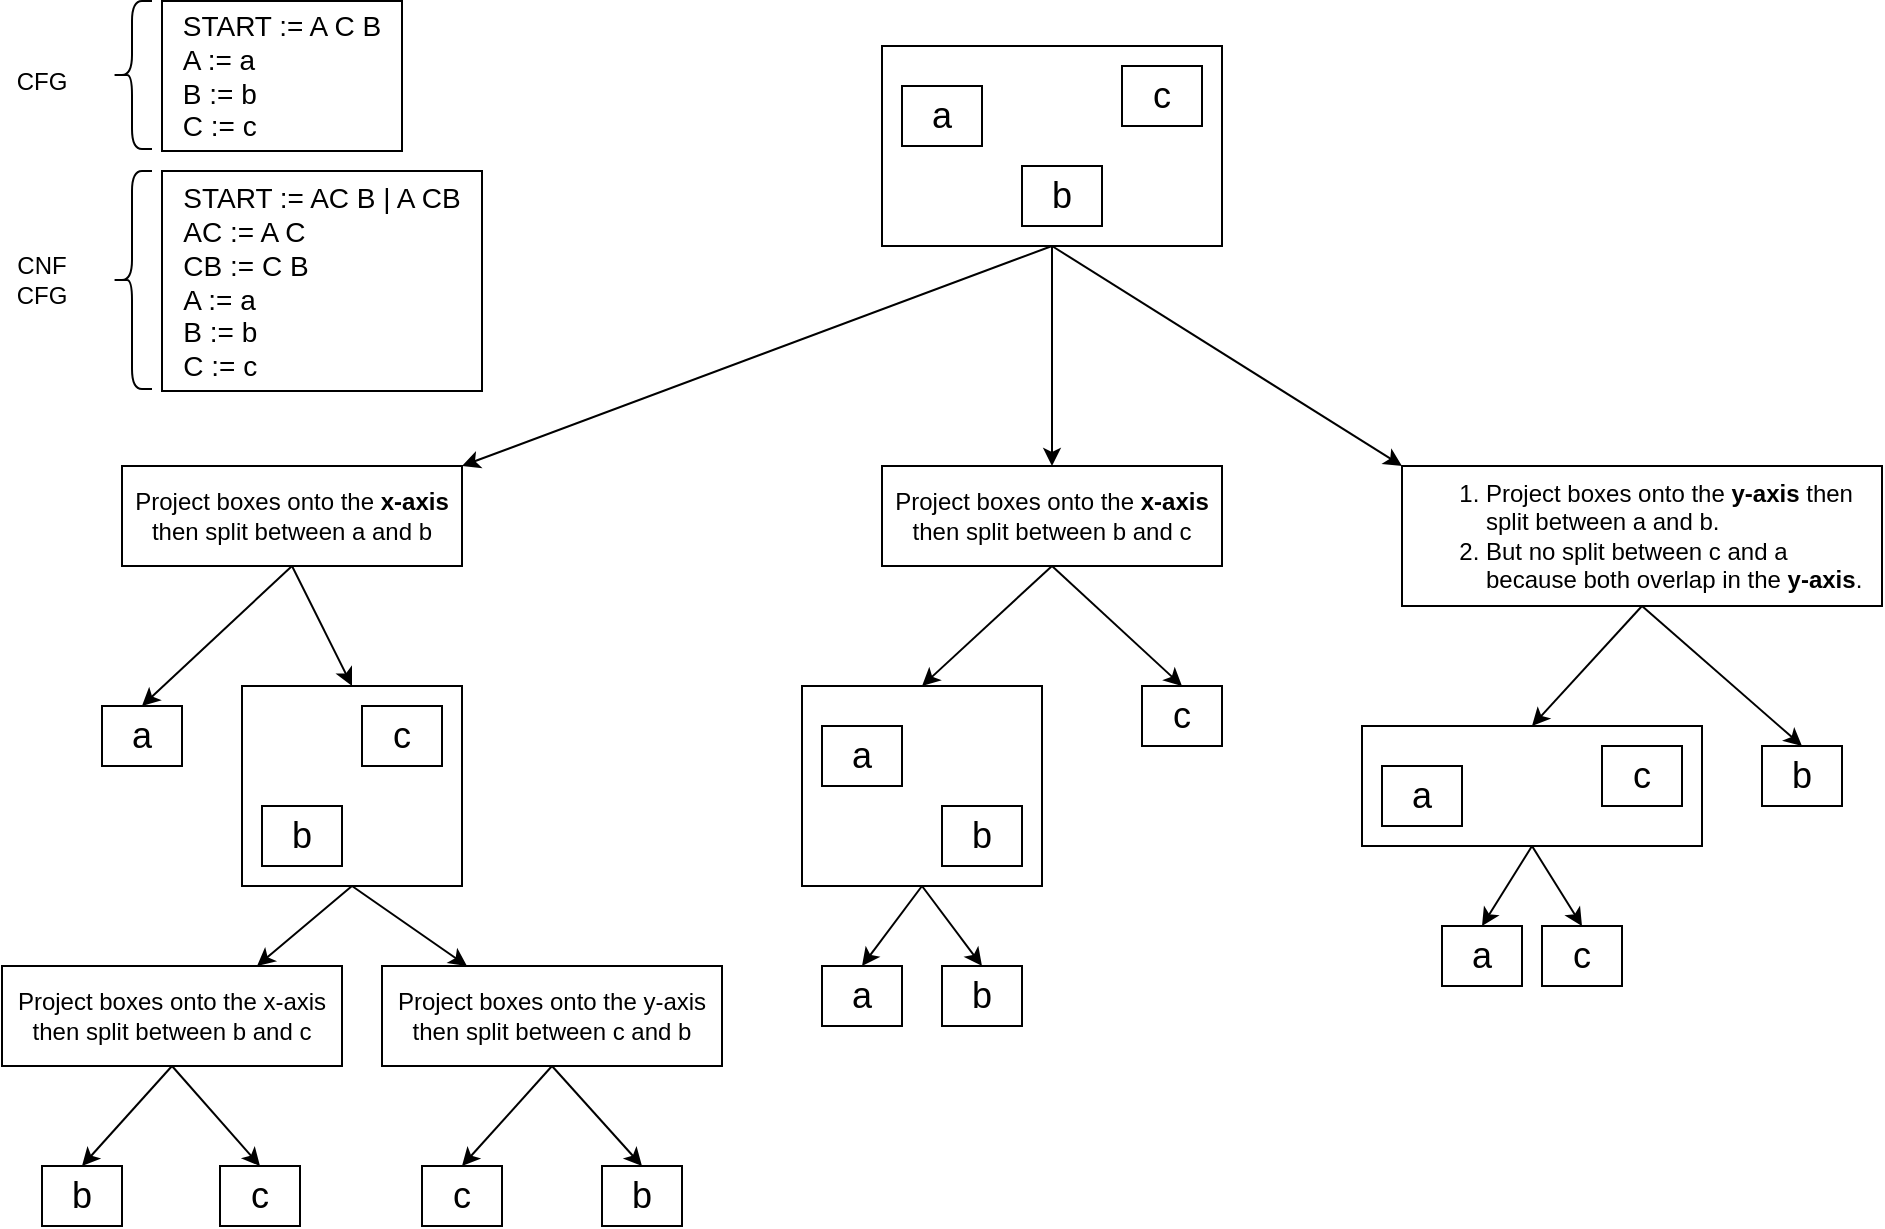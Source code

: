 <mxfile version="14.5.7" type="device"><diagram id="IZyszQGfVREbyUmM1vYL" name="Page-1"><mxGraphModel dx="2036" dy="1845" grid="1" gridSize="10" guides="1" tooltips="1" connect="1" arrows="1" fold="1" page="1" pageScale="1" pageWidth="850" pageHeight="1100" math="0" shadow="0"><root><mxCell id="0"/><mxCell id="1" parent="0"/><mxCell id="c93bnquVOY5kiUs1YnkU-47" value="" style="edgeStyle=orthogonalEdgeStyle;rounded=0;orthogonalLoop=1;jettySize=auto;html=1;" edge="1" parent="1" source="c93bnquVOY5kiUs1YnkU-4" target="c93bnquVOY5kiUs1YnkU-32"><mxGeometry relative="1" as="geometry"/></mxCell><mxCell id="c93bnquVOY5kiUs1YnkU-4" value="" style="rounded=0;whiteSpace=wrap;html=1;" vertex="1" parent="1"><mxGeometry x="320" y="10" width="170" height="100" as="geometry"/></mxCell><mxCell id="c93bnquVOY5kiUs1YnkU-1" value="&lt;font style=&quot;font-size: 18px&quot;&gt;a&lt;/font&gt;" style="rounded=0;whiteSpace=wrap;html=1;" vertex="1" parent="1"><mxGeometry x="330" y="30" width="40" height="30" as="geometry"/></mxCell><mxCell id="c93bnquVOY5kiUs1YnkU-2" value="&lt;font style=&quot;font-size: 18px&quot;&gt;b&lt;/font&gt;" style="rounded=0;whiteSpace=wrap;html=1;" vertex="1" parent="1"><mxGeometry x="390" y="70" width="40" height="30" as="geometry"/></mxCell><mxCell id="c93bnquVOY5kiUs1YnkU-3" value="&lt;font style=&quot;font-size: 18px&quot;&gt;c&lt;/font&gt;" style="rounded=0;whiteSpace=wrap;html=1;" vertex="1" parent="1"><mxGeometry x="440" y="20" width="40" height="30" as="geometry"/></mxCell><mxCell id="c93bnquVOY5kiUs1YnkU-6" value="" style="rounded=0;whiteSpace=wrap;html=1;" vertex="1" parent="1"><mxGeometry x="280" y="330" width="120" height="100" as="geometry"/></mxCell><mxCell id="c93bnquVOY5kiUs1YnkU-7" value="&lt;font style=&quot;font-size: 18px&quot;&gt;a&lt;/font&gt;" style="rounded=0;whiteSpace=wrap;html=1;" vertex="1" parent="1"><mxGeometry x="290" y="350" width="40" height="30" as="geometry"/></mxCell><mxCell id="c93bnquVOY5kiUs1YnkU-8" value="&lt;font style=&quot;font-size: 18px&quot;&gt;b&lt;/font&gt;" style="rounded=0;whiteSpace=wrap;html=1;" vertex="1" parent="1"><mxGeometry x="350" y="390" width="40" height="30" as="geometry"/></mxCell><mxCell id="c93bnquVOY5kiUs1YnkU-9" value="&lt;font style=&quot;font-size: 18px&quot;&gt;c&lt;/font&gt;" style="rounded=0;whiteSpace=wrap;html=1;" vertex="1" parent="1"><mxGeometry x="450" y="330" width="40" height="30" as="geometry"/></mxCell><mxCell id="c93bnquVOY5kiUs1YnkU-18" value="" style="rounded=0;whiteSpace=wrap;html=1;" vertex="1" parent="1"><mxGeometry x="560" y="350" width="170" height="60" as="geometry"/></mxCell><mxCell id="c93bnquVOY5kiUs1YnkU-19" value="&lt;font style=&quot;font-size: 18px&quot;&gt;a&lt;/font&gt;" style="rounded=0;whiteSpace=wrap;html=1;" vertex="1" parent="1"><mxGeometry x="570" y="370" width="40" height="30" as="geometry"/></mxCell><mxCell id="c93bnquVOY5kiUs1YnkU-20" value="&lt;font style=&quot;font-size: 18px&quot;&gt;b&lt;/font&gt;" style="rounded=0;whiteSpace=wrap;html=1;" vertex="1" parent="1"><mxGeometry x="760" y="360" width="40" height="30" as="geometry"/></mxCell><mxCell id="c93bnquVOY5kiUs1YnkU-21" value="&lt;font style=&quot;font-size: 18px&quot;&gt;c&lt;/font&gt;" style="rounded=0;whiteSpace=wrap;html=1;" vertex="1" parent="1"><mxGeometry x="680" y="360" width="40" height="30" as="geometry"/></mxCell><mxCell id="c93bnquVOY5kiUs1YnkU-23" value="&lt;font style=&quot;font-size: 18px&quot;&gt;a&lt;/font&gt;" style="rounded=0;whiteSpace=wrap;html=1;" vertex="1" parent="1"><mxGeometry x="290" y="470" width="40" height="30" as="geometry"/></mxCell><mxCell id="c93bnquVOY5kiUs1YnkU-24" value="&lt;font style=&quot;font-size: 18px&quot;&gt;b&lt;/font&gt;" style="rounded=0;whiteSpace=wrap;html=1;" vertex="1" parent="1"><mxGeometry x="350" y="470" width="40" height="30" as="geometry"/></mxCell><mxCell id="c93bnquVOY5kiUs1YnkU-30" value="&lt;font style=&quot;font-size: 18px&quot;&gt;a&lt;/font&gt;" style="rounded=0;whiteSpace=wrap;html=1;" vertex="1" parent="1"><mxGeometry x="600" y="450" width="40" height="30" as="geometry"/></mxCell><mxCell id="c93bnquVOY5kiUs1YnkU-31" value="&lt;font style=&quot;font-size: 18px&quot;&gt;c&lt;/font&gt;" style="rounded=0;whiteSpace=wrap;html=1;" vertex="1" parent="1"><mxGeometry x="650" y="450" width="40" height="30" as="geometry"/></mxCell><mxCell id="c93bnquVOY5kiUs1YnkU-32" value="Project boxes onto the &lt;b&gt;x-axis&lt;/b&gt; then split between b and c" style="text;html=1;fillColor=none;align=center;verticalAlign=middle;whiteSpace=wrap;rounded=0;strokeColor=#000000;spacingTop=0;" vertex="1" parent="1"><mxGeometry x="320" y="220" width="170" height="50" as="geometry"/></mxCell><mxCell id="c93bnquVOY5kiUs1YnkU-34" value="&lt;ol&gt;&lt;li&gt;Project boxes onto the &lt;b&gt;y-axis&lt;/b&gt; then split between a and b.&lt;/li&gt;&lt;li&gt;But no split between c and a because both overlap in the &lt;b&gt;y-axis&lt;/b&gt;.&lt;/li&gt;&lt;/ol&gt;" style="text;html=1;fillColor=none;align=left;verticalAlign=middle;whiteSpace=wrap;rounded=0;strokeColor=#000000;" vertex="1" parent="1"><mxGeometry x="580" y="220" width="240" height="70" as="geometry"/></mxCell><mxCell id="c93bnquVOY5kiUs1YnkU-39" value="" style="endArrow=classic;html=1;entryX=0.5;entryY=0;entryDx=0;entryDy=0;exitX=0.5;exitY=1;exitDx=0;exitDy=0;" edge="1" parent="1" source="c93bnquVOY5kiUs1YnkU-32" target="c93bnquVOY5kiUs1YnkU-9"><mxGeometry width="50" height="50" relative="1" as="geometry"><mxPoint x="405" y="270" as="sourcePoint"/><mxPoint x="825" y="310" as="targetPoint"/></mxGeometry></mxCell><mxCell id="c93bnquVOY5kiUs1YnkU-41" value="" style="endArrow=classic;html=1;exitX=0.5;exitY=1;exitDx=0;exitDy=0;entryX=0.5;entryY=0;entryDx=0;entryDy=0;" edge="1" parent="1" source="c93bnquVOY5kiUs1YnkU-32" target="c93bnquVOY5kiUs1YnkU-6"><mxGeometry width="50" height="50" relative="1" as="geometry"><mxPoint x="775" y="360" as="sourcePoint"/><mxPoint x="825" y="310" as="targetPoint"/></mxGeometry></mxCell><mxCell id="c93bnquVOY5kiUs1YnkU-42" value="" style="endArrow=classic;html=1;exitX=0.5;exitY=1;exitDx=0;exitDy=0;entryX=0.5;entryY=0;entryDx=0;entryDy=0;" edge="1" parent="1" source="c93bnquVOY5kiUs1YnkU-6" target="c93bnquVOY5kiUs1YnkU-23"><mxGeometry width="50" height="50" relative="1" as="geometry"><mxPoint x="750" y="350" as="sourcePoint"/><mxPoint x="800" y="300" as="targetPoint"/></mxGeometry></mxCell><mxCell id="c93bnquVOY5kiUs1YnkU-43" value="" style="endArrow=classic;html=1;exitX=0.5;exitY=1;exitDx=0;exitDy=0;entryX=0.5;entryY=0;entryDx=0;entryDy=0;" edge="1" parent="1" source="c93bnquVOY5kiUs1YnkU-6" target="c93bnquVOY5kiUs1YnkU-24"><mxGeometry width="50" height="50" relative="1" as="geometry"><mxPoint x="350" y="440" as="sourcePoint"/><mxPoint x="320" y="480" as="targetPoint"/></mxGeometry></mxCell><mxCell id="c93bnquVOY5kiUs1YnkU-57" value="" style="endArrow=classic;html=1;exitX=0.5;exitY=1;exitDx=0;exitDy=0;entryX=0;entryY=0;entryDx=0;entryDy=0;" edge="1" parent="1" source="c93bnquVOY5kiUs1YnkU-4" target="c93bnquVOY5kiUs1YnkU-34"><mxGeometry width="50" height="50" relative="1" as="geometry"><mxPoint x="650" y="110" as="sourcePoint"/><mxPoint x="700" y="60" as="targetPoint"/></mxGeometry></mxCell><mxCell id="c93bnquVOY5kiUs1YnkU-58" value="" style="endArrow=classic;html=1;exitX=0.5;exitY=1;exitDx=0;exitDy=0;entryX=1;entryY=0;entryDx=0;entryDy=0;" edge="1" parent="1" source="c93bnquVOY5kiUs1YnkU-4" target="c93bnquVOY5kiUs1YnkU-33"><mxGeometry width="50" height="50" relative="1" as="geometry"><mxPoint x="190" y="160" as="sourcePoint"/><mxPoint x="240" y="110" as="targetPoint"/></mxGeometry></mxCell><mxCell id="c93bnquVOY5kiUs1YnkU-59" value="" style="endArrow=classic;html=1;exitX=0.5;exitY=1;exitDx=0;exitDy=0;entryX=0.5;entryY=0;entryDx=0;entryDy=0;" edge="1" parent="1" source="c93bnquVOY5kiUs1YnkU-18" target="c93bnquVOY5kiUs1YnkU-30"><mxGeometry width="50" height="50" relative="1" as="geometry"><mxPoint x="550" y="570" as="sourcePoint"/><mxPoint x="600" y="520" as="targetPoint"/></mxGeometry></mxCell><mxCell id="c93bnquVOY5kiUs1YnkU-60" value="" style="endArrow=classic;html=1;entryX=0.5;entryY=0;entryDx=0;entryDy=0;exitX=0.5;exitY=1;exitDx=0;exitDy=0;" edge="1" parent="1" source="c93bnquVOY5kiUs1YnkU-18" target="c93bnquVOY5kiUs1YnkU-31"><mxGeometry width="50" height="50" relative="1" as="geometry"><mxPoint x="650" y="420" as="sourcePoint"/><mxPoint x="620" y="460" as="targetPoint"/></mxGeometry></mxCell><mxCell id="c93bnquVOY5kiUs1YnkU-61" value="" style="endArrow=classic;html=1;exitX=0.5;exitY=1;exitDx=0;exitDy=0;entryX=0.5;entryY=0;entryDx=0;entryDy=0;" edge="1" parent="1" source="c93bnquVOY5kiUs1YnkU-34" target="c93bnquVOY5kiUs1YnkU-18"><mxGeometry width="50" height="50" relative="1" as="geometry"><mxPoint x="550" y="470" as="sourcePoint"/><mxPoint x="600" y="420" as="targetPoint"/></mxGeometry></mxCell><mxCell id="c93bnquVOY5kiUs1YnkU-14" value="" style="rounded=0;whiteSpace=wrap;html=1;" vertex="1" parent="1"><mxGeometry y="330" width="110" height="100" as="geometry"/></mxCell><mxCell id="c93bnquVOY5kiUs1YnkU-15" value="&lt;font style=&quot;font-size: 18px&quot;&gt;a&lt;/font&gt;" style="rounded=0;whiteSpace=wrap;html=1;" vertex="1" parent="1"><mxGeometry x="-70" y="340" width="40" height="30" as="geometry"/></mxCell><mxCell id="c93bnquVOY5kiUs1YnkU-16" value="&lt;font style=&quot;font-size: 18px&quot;&gt;b&lt;/font&gt;" style="rounded=0;whiteSpace=wrap;html=1;" vertex="1" parent="1"><mxGeometry x="10" y="390" width="40" height="30" as="geometry"/></mxCell><mxCell id="c93bnquVOY5kiUs1YnkU-17" value="&lt;font style=&quot;font-size: 18px&quot;&gt;c&lt;/font&gt;" style="rounded=0;whiteSpace=wrap;html=1;" vertex="1" parent="1"><mxGeometry x="60" y="340" width="40" height="30" as="geometry"/></mxCell><mxCell id="c93bnquVOY5kiUs1YnkU-25" value="&lt;font style=&quot;font-size: 18px&quot;&gt;b&lt;/font&gt;" style="rounded=0;whiteSpace=wrap;html=1;" vertex="1" parent="1"><mxGeometry x="-100" y="570" width="40" height="30" as="geometry"/></mxCell><mxCell id="c93bnquVOY5kiUs1YnkU-26" value="&lt;font style=&quot;font-size: 18px&quot;&gt;c&lt;/font&gt;" style="rounded=0;whiteSpace=wrap;html=1;" vertex="1" parent="1"><mxGeometry x="-11" y="570" width="40" height="30" as="geometry"/></mxCell><mxCell id="c93bnquVOY5kiUs1YnkU-27" value="&lt;font style=&quot;font-size: 18px&quot;&gt;b&lt;/font&gt;" style="rounded=0;whiteSpace=wrap;html=1;" vertex="1" parent="1"><mxGeometry x="180" y="570" width="40" height="30" as="geometry"/></mxCell><mxCell id="c93bnquVOY5kiUs1YnkU-28" value="&lt;font style=&quot;font-size: 18px&quot;&gt;c&lt;/font&gt;" style="rounded=0;whiteSpace=wrap;html=1;" vertex="1" parent="1"><mxGeometry x="90" y="570" width="40" height="30" as="geometry"/></mxCell><mxCell id="c93bnquVOY5kiUs1YnkU-33" value="Project boxes onto the &lt;b&gt;x-axis&lt;/b&gt; then split between a and b" style="text;html=1;fillColor=none;align=center;verticalAlign=middle;whiteSpace=wrap;rounded=0;strokeColor=#000000;" vertex="1" parent="1"><mxGeometry x="-60" y="220" width="170" height="50" as="geometry"/></mxCell><mxCell id="c93bnquVOY5kiUs1YnkU-45" value="" style="endArrow=classic;html=1;exitX=0.5;exitY=1;exitDx=0;exitDy=0;entryX=0.5;entryY=0;entryDx=0;entryDy=0;" edge="1" parent="1" source="c93bnquVOY5kiUs1YnkU-33" target="c93bnquVOY5kiUs1YnkU-15"><mxGeometry x="-120" y="230" width="50" height="50" as="geometry"><mxPoint x="110" y="340" as="sourcePoint"/><mxPoint x="160" y="290" as="targetPoint"/></mxGeometry></mxCell><mxCell id="c93bnquVOY5kiUs1YnkU-46" value="" style="endArrow=classic;html=1;exitX=0.5;exitY=1;exitDx=0;exitDy=0;entryX=0.5;entryY=0;entryDx=0;entryDy=0;" edge="1" parent="1" source="c93bnquVOY5kiUs1YnkU-33" target="c93bnquVOY5kiUs1YnkU-14"><mxGeometry x="-120" y="230" width="50" height="50" as="geometry"><mxPoint x="-7.5" y="290" as="sourcePoint"/><mxPoint x="-50" y="330" as="targetPoint"/></mxGeometry></mxCell><mxCell id="c93bnquVOY5kiUs1YnkU-48" value="Project boxes onto the x-axis then split between b and c" style="text;html=1;fillColor=none;align=center;verticalAlign=middle;whiteSpace=wrap;rounded=0;strokeColor=#000000;" vertex="1" parent="1"><mxGeometry x="-120" y="470" width="170" height="50" as="geometry"/></mxCell><mxCell id="c93bnquVOY5kiUs1YnkU-49" value="Project boxes onto the y-axis then split between c and b" style="text;html=1;fillColor=none;align=center;verticalAlign=middle;whiteSpace=wrap;rounded=0;strokeColor=#000000;" vertex="1" parent="1"><mxGeometry x="70" y="470" width="170" height="50" as="geometry"/></mxCell><mxCell id="c93bnquVOY5kiUs1YnkU-50" value="" style="endArrow=classic;html=1;exitX=0.5;exitY=1;exitDx=0;exitDy=0;entryX=0.75;entryY=0;entryDx=0;entryDy=0;" edge="1" parent="1" source="c93bnquVOY5kiUs1YnkU-14" target="c93bnquVOY5kiUs1YnkU-48"><mxGeometry x="-120" y="230" width="50" height="50" as="geometry"><mxPoint x="20" y="600" as="sourcePoint"/><mxPoint x="50" y="650" as="targetPoint"/></mxGeometry></mxCell><mxCell id="c93bnquVOY5kiUs1YnkU-51" value="" style="endArrow=classic;html=1;exitX=0.5;exitY=1;exitDx=0;exitDy=0;entryX=0.25;entryY=0;entryDx=0;entryDy=0;" edge="1" parent="1" source="c93bnquVOY5kiUs1YnkU-14" target="c93bnquVOY5kiUs1YnkU-49"><mxGeometry x="-120" y="230" width="50" height="50" as="geometry"><mxPoint x="37.5" y="440" as="sourcePoint"/><mxPoint x="17.5" y="470" as="targetPoint"/></mxGeometry></mxCell><mxCell id="c93bnquVOY5kiUs1YnkU-52" value="" style="endArrow=classic;html=1;exitX=0.5;exitY=1;exitDx=0;exitDy=0;entryX=0.5;entryY=0;entryDx=0;entryDy=0;" edge="1" parent="1" source="c93bnquVOY5kiUs1YnkU-48" target="c93bnquVOY5kiUs1YnkU-25"><mxGeometry x="-120" y="230" width="50" height="50" as="geometry"><mxPoint x="360" y="410" as="sourcePoint"/><mxPoint x="410" y="360" as="targetPoint"/></mxGeometry></mxCell><mxCell id="c93bnquVOY5kiUs1YnkU-53" value="" style="endArrow=classic;html=1;exitX=0.5;exitY=1;exitDx=0;exitDy=0;entryX=0.5;entryY=0;entryDx=0;entryDy=0;" edge="1" parent="1" source="c93bnquVOY5kiUs1YnkU-48" target="c93bnquVOY5kiUs1YnkU-26"><mxGeometry x="-120" y="230" width="50" height="50" as="geometry"><mxPoint x="-67.5" y="530" as="sourcePoint"/><mxPoint x="-70" y="570" as="targetPoint"/></mxGeometry></mxCell><mxCell id="c93bnquVOY5kiUs1YnkU-54" value="" style="endArrow=classic;html=1;exitX=0.5;exitY=1;exitDx=0;exitDy=0;entryX=0.5;entryY=0;entryDx=0;entryDy=0;" edge="1" parent="1" source="c93bnquVOY5kiUs1YnkU-49" target="c93bnquVOY5kiUs1YnkU-28"><mxGeometry x="-120" y="230" width="50" height="50" as="geometry"><mxPoint x="17.5" y="530" as="sourcePoint"/><mxPoint x="19" y="580" as="targetPoint"/></mxGeometry></mxCell><mxCell id="c93bnquVOY5kiUs1YnkU-55" value="" style="endArrow=classic;html=1;exitX=0.5;exitY=1;exitDx=0;exitDy=0;entryX=0.5;entryY=0;entryDx=0;entryDy=0;" edge="1" parent="1" source="c93bnquVOY5kiUs1YnkU-49" target="c93bnquVOY5kiUs1YnkU-27"><mxGeometry x="-120" y="230" width="50" height="50" as="geometry"><mxPoint x="122.5" y="530" as="sourcePoint"/><mxPoint x="120" y="580" as="targetPoint"/></mxGeometry></mxCell><mxCell id="c93bnquVOY5kiUs1YnkU-62" value="" style="endArrow=classic;html=1;entryX=0.5;entryY=0;entryDx=0;entryDy=0;" edge="1" parent="1" target="c93bnquVOY5kiUs1YnkU-20"><mxGeometry width="50" height="50" relative="1" as="geometry"><mxPoint x="700" y="290" as="sourcePoint"/><mxPoint x="685" y="330" as="targetPoint"/></mxGeometry></mxCell><mxCell id="c93bnquVOY5kiUs1YnkU-63" value="&lt;div style=&quot;text-align: left ; font-size: 14px&quot;&gt;&lt;font style=&quot;font-size: 14px&quot;&gt;START := A C B&lt;/font&gt;&lt;/div&gt;&lt;div style=&quot;text-align: left ; font-size: 14px&quot;&gt;&lt;span&gt;&lt;font style=&quot;font-size: 14px&quot;&gt;A := a&lt;/font&gt;&lt;/span&gt;&lt;/div&gt;&lt;div style=&quot;text-align: left ; font-size: 14px&quot;&gt;&lt;span&gt;&lt;font style=&quot;font-size: 14px&quot;&gt;B := b&lt;/font&gt;&lt;/span&gt;&lt;/div&gt;&lt;div style=&quot;text-align: left ; font-size: 14px&quot;&gt;&lt;font style=&quot;font-size: 14px&quot;&gt;C := c&lt;/font&gt;&lt;/div&gt;" style="text;html=1;fillColor=none;align=center;verticalAlign=middle;whiteSpace=wrap;rounded=0;strokeColor=#000000;" vertex="1" parent="1"><mxGeometry x="-40" y="-12.5" width="120" height="75" as="geometry"/></mxCell><mxCell id="c93bnquVOY5kiUs1YnkU-64" value="&lt;div style=&quot;text-align: left ; font-size: 14px&quot;&gt;&lt;font style=&quot;font-size: 14px&quot;&gt;START := AC B | A CB&lt;/font&gt;&lt;/div&gt;&lt;div style=&quot;text-align: left ; font-size: 14px&quot;&gt;&lt;font style=&quot;font-size: 14px&quot;&gt;AC := A C&lt;/font&gt;&lt;/div&gt;&lt;div style=&quot;text-align: left ; font-size: 14px&quot;&gt;&lt;font style=&quot;font-size: 14px&quot;&gt;CB := C B&lt;/font&gt;&lt;/div&gt;&lt;div style=&quot;text-align: left ; font-size: 14px&quot;&gt;&lt;span&gt;&lt;font style=&quot;font-size: 14px&quot;&gt;A := a&lt;/font&gt;&lt;/span&gt;&lt;/div&gt;&lt;div style=&quot;text-align: left ; font-size: 14px&quot;&gt;&lt;span&gt;&lt;font style=&quot;font-size: 14px&quot;&gt;B := b&lt;/font&gt;&lt;/span&gt;&lt;/div&gt;&lt;div style=&quot;text-align: left ; font-size: 14px&quot;&gt;&lt;font style=&quot;font-size: 14px&quot;&gt;C := c&lt;/font&gt;&lt;/div&gt;" style="text;html=1;fillColor=none;align=center;verticalAlign=middle;whiteSpace=wrap;rounded=0;strokeColor=#000000;" vertex="1" parent="1"><mxGeometry x="-40" y="72.5" width="160" height="110" as="geometry"/></mxCell><mxCell id="c93bnquVOY5kiUs1YnkU-65" value="" style="shape=curlyBracket;whiteSpace=wrap;html=1;rounded=1;strokeColor=#000000;align=center;" vertex="1" parent="1"><mxGeometry x="-65" y="-12.5" width="20" height="74" as="geometry"/></mxCell><mxCell id="c93bnquVOY5kiUs1YnkU-66" value="" style="shape=curlyBracket;whiteSpace=wrap;html=1;rounded=1;strokeColor=#000000;align=center;" vertex="1" parent="1"><mxGeometry x="-65" y="72.5" width="20" height="109" as="geometry"/></mxCell><mxCell id="c93bnquVOY5kiUs1YnkU-67" value="CFG" style="text;html=1;strokeColor=none;fillColor=none;align=center;verticalAlign=middle;whiteSpace=wrap;rounded=0;" vertex="1" parent="1"><mxGeometry x="-120" y="17.5" width="40" height="20" as="geometry"/></mxCell><mxCell id="c93bnquVOY5kiUs1YnkU-69" value="CNF&lt;br&gt;CFG" style="text;html=1;strokeColor=none;fillColor=none;align=center;verticalAlign=middle;whiteSpace=wrap;rounded=0;" vertex="1" parent="1"><mxGeometry x="-120" y="117" width="40" height="20" as="geometry"/></mxCell></root></mxGraphModel></diagram></mxfile>